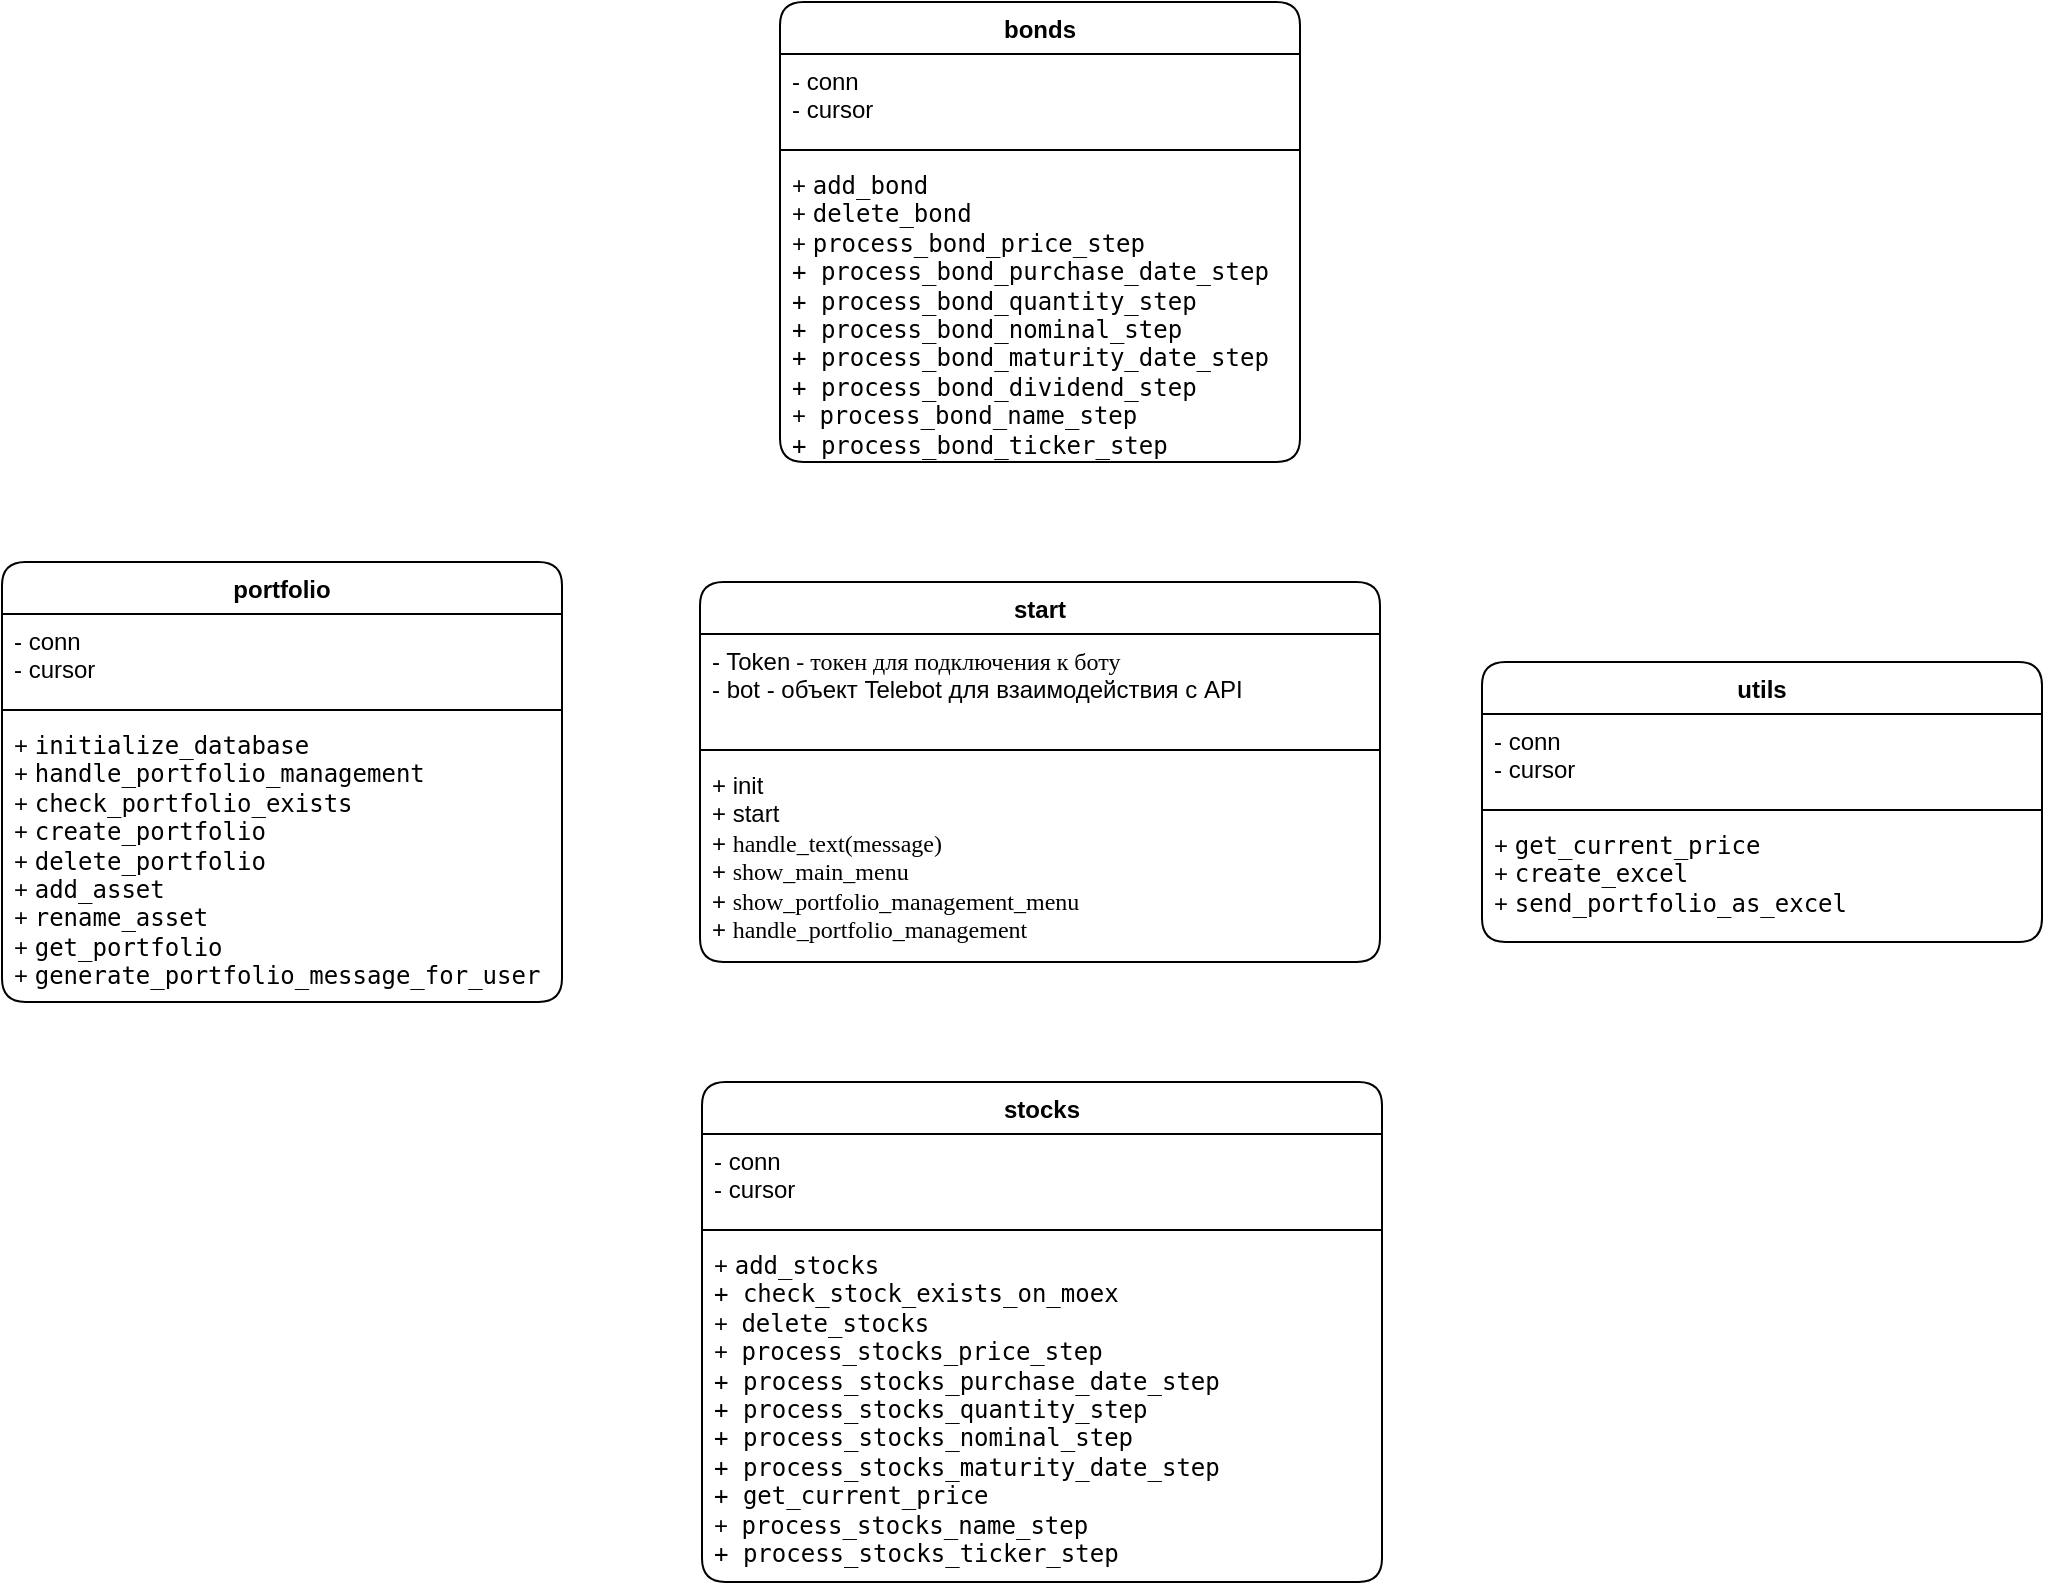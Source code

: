<mxfile version="24.6.3" type="github">
  <diagram name="Страница — 1" id="xRSdvRxJrNmCGM3WcUf1">
    <mxGraphModel dx="1363" dy="924" grid="1" gridSize="10" guides="1" tooltips="1" connect="1" arrows="1" fold="1" page="1" pageScale="1" pageWidth="827" pageHeight="1169" math="0" shadow="0">
      <root>
        <mxCell id="0" />
        <mxCell id="1" parent="0" />
        <mxCell id="P74wmA-sIqPXVvA1ZbQD-1" value="start" style="swimlane;fontStyle=1;align=center;verticalAlign=top;childLayout=stackLayout;horizontal=1;startSize=26;horizontalStack=0;resizeParent=1;resizeParentMax=0;resizeLast=0;collapsible=1;marginBottom=0;whiteSpace=wrap;html=1;rounded=1;glass=0;swimlaneLine=1;shadow=0;" vertex="1" parent="1">
          <mxGeometry x="419" y="590" width="340" height="190" as="geometry" />
        </mxCell>
        <mxCell id="P74wmA-sIqPXVvA1ZbQD-2" value="- Token&lt;span style=&quot;font-family: -webkit-standard;&quot;&gt;&lt;font style=&quot;font-size: 12px;&quot;&gt;&amp;nbsp;- токен для подключения к боту&lt;/font&gt;&lt;/span&gt;&lt;div&gt;- bot - объект Telebot для взаимодействия с API&lt;/div&gt;" style="text;strokeColor=none;fillColor=none;align=left;verticalAlign=top;spacingLeft=4;spacingRight=4;overflow=hidden;rotatable=0;points=[[0,0.5],[1,0.5]];portConstraint=eastwest;whiteSpace=wrap;html=1;rounded=0;" vertex="1" parent="P74wmA-sIqPXVvA1ZbQD-1">
          <mxGeometry y="26" width="340" height="54" as="geometry" />
        </mxCell>
        <mxCell id="P74wmA-sIqPXVvA1ZbQD-3" value="" style="line;strokeWidth=1;fillColor=none;align=left;verticalAlign=middle;spacingTop=-1;spacingLeft=3;spacingRight=3;rotatable=0;labelPosition=right;points=[];portConstraint=eastwest;strokeColor=inherit;" vertex="1" parent="P74wmA-sIqPXVvA1ZbQD-1">
          <mxGeometry y="80" width="340" height="8" as="geometry" />
        </mxCell>
        <mxCell id="P74wmA-sIqPXVvA1ZbQD-4" value="&lt;div style=&quot;&quot;&gt;+ init&lt;br&gt;+ start&lt;br&gt;+&amp;nbsp;&lt;span style=&quot;font-family: -webkit-standard;&quot;&gt;handle_text(message)&lt;/span&gt;&lt;/div&gt;&lt;div&gt;&lt;span style=&quot;&quot;&gt;+&amp;nbsp;&lt;/span&gt;&lt;span style=&quot;font-family: -webkit-standard;&quot;&gt;&lt;font style=&quot;font-size: 12px;&quot;&gt;show_main_menu&lt;/font&gt;&lt;/span&gt;&lt;/div&gt;&lt;div&gt;&lt;font style=&quot;font-size: 12px;&quot;&gt;+&amp;nbsp;&lt;span style=&quot;font-family: -webkit-standard;&quot;&gt;show_portfolio_management_menu&lt;/span&gt;&lt;br&gt;+&amp;nbsp;&lt;span style=&quot;font-family: -webkit-standard;&quot;&gt;handle_portfolio_management&lt;/span&gt;&lt;/font&gt;&lt;/div&gt;" style="text;strokeColor=none;fillColor=none;align=left;verticalAlign=top;spacingLeft=4;spacingRight=4;overflow=hidden;rotatable=0;points=[[0,0.5],[1,0.5]];portConstraint=eastwest;whiteSpace=wrap;html=1;" vertex="1" parent="P74wmA-sIqPXVvA1ZbQD-1">
          <mxGeometry y="88" width="340" height="102" as="geometry" />
        </mxCell>
        <mxCell id="P74wmA-sIqPXVvA1ZbQD-5" value="portfolio" style="swimlane;fontStyle=1;align=center;verticalAlign=top;childLayout=stackLayout;horizontal=1;startSize=26;horizontalStack=0;resizeParent=1;resizeParentMax=0;resizeLast=0;collapsible=1;marginBottom=0;whiteSpace=wrap;html=1;rounded=1;" vertex="1" parent="1">
          <mxGeometry x="70" y="580" width="280" height="220" as="geometry" />
        </mxCell>
        <mxCell id="P74wmA-sIqPXVvA1ZbQD-6" value="- conn&lt;div&gt;- cursor&lt;/div&gt;" style="text;strokeColor=none;fillColor=none;align=left;verticalAlign=top;spacingLeft=4;spacingRight=4;overflow=hidden;rotatable=0;points=[[0,0.5],[1,0.5]];portConstraint=eastwest;whiteSpace=wrap;html=1;" vertex="1" parent="P74wmA-sIqPXVvA1ZbQD-5">
          <mxGeometry y="26" width="280" height="44" as="geometry" />
        </mxCell>
        <mxCell id="P74wmA-sIqPXVvA1ZbQD-7" value="" style="line;strokeWidth=1;fillColor=none;align=left;verticalAlign=middle;spacingTop=-1;spacingLeft=3;spacingRight=3;rotatable=0;labelPosition=right;points=[];portConstraint=eastwest;strokeColor=inherit;" vertex="1" parent="P74wmA-sIqPXVvA1ZbQD-5">
          <mxGeometry y="70" width="280" height="8" as="geometry" />
        </mxCell>
        <mxCell id="P74wmA-sIqPXVvA1ZbQD-8" value="&lt;div&gt;+&amp;nbsp;&lt;span style=&quot;font-family: &amp;quot;JetBrains Mono&amp;quot;, monospace;&quot;&gt;initialize_database&lt;/span&gt;&lt;/div&gt;&lt;div&gt;+&amp;nbsp;&lt;span style=&quot;font-family: &amp;quot;JetBrains Mono&amp;quot;, monospace;&quot;&gt;handle_portfolio_management&lt;/span&gt;&lt;br&gt;+&amp;nbsp;&lt;span style=&quot;font-family: &amp;quot;JetBrains Mono&amp;quot;, monospace;&quot;&gt;check_portfolio_exists&lt;/span&gt;&lt;br&gt;+&amp;nbsp;&lt;span style=&quot;font-family: &amp;quot;JetBrains Mono&amp;quot;, monospace;&quot;&gt;create_portfolio&lt;/span&gt;&lt;/div&gt;&lt;div&gt;+&amp;nbsp;&lt;span style=&quot;font-family: &amp;quot;JetBrains Mono&amp;quot;, monospace;&quot;&gt;delete_portfolio&lt;/span&gt;&lt;/div&gt;&lt;div&gt;+&amp;nbsp;&lt;span style=&quot;font-family: &amp;quot;JetBrains Mono&amp;quot;, monospace;&quot;&gt;add_asset&lt;/span&gt;&lt;/div&gt;&lt;div&gt;+&amp;nbsp;&lt;span style=&quot;font-family: &amp;quot;JetBrains Mono&amp;quot;, monospace;&quot;&gt;rename_asset&lt;/span&gt;&lt;/div&gt;&lt;div&gt;+&amp;nbsp;&lt;span style=&quot;font-family: &amp;quot;JetBrains Mono&amp;quot;, monospace;&quot;&gt;get_portfolio&lt;/span&gt;&lt;/div&gt;&lt;div&gt;+&amp;nbsp;&lt;span style=&quot;font-family: &amp;quot;JetBrains Mono&amp;quot;, monospace;&quot;&gt;generate_portfolio_message_for_user&lt;/span&gt;&lt;/div&gt;&lt;div&gt;&lt;br&gt;&lt;/div&gt;" style="text;strokeColor=none;fillColor=none;align=left;verticalAlign=top;spacingLeft=4;spacingRight=4;overflow=hidden;rotatable=0;points=[[0,0.5],[1,0.5]];portConstraint=eastwest;whiteSpace=wrap;html=1;" vertex="1" parent="P74wmA-sIqPXVvA1ZbQD-5">
          <mxGeometry y="78" width="280" height="142" as="geometry" />
        </mxCell>
        <mxCell id="P74wmA-sIqPXVvA1ZbQD-9" value="bonds" style="swimlane;fontStyle=1;align=center;verticalAlign=top;childLayout=stackLayout;horizontal=1;startSize=26;horizontalStack=0;resizeParent=1;resizeParentMax=0;resizeLast=0;collapsible=1;marginBottom=0;whiteSpace=wrap;html=1;rounded=1;" vertex="1" parent="1">
          <mxGeometry x="459" y="300" width="260" height="230" as="geometry" />
        </mxCell>
        <mxCell id="P74wmA-sIqPXVvA1ZbQD-10" value="- conn&lt;div&gt;- cursor&lt;/div&gt;" style="text;strokeColor=none;fillColor=none;align=left;verticalAlign=top;spacingLeft=4;spacingRight=4;overflow=hidden;rotatable=0;points=[[0,0.5],[1,0.5]];portConstraint=eastwest;whiteSpace=wrap;html=1;" vertex="1" parent="P74wmA-sIqPXVvA1ZbQD-9">
          <mxGeometry y="26" width="260" height="44" as="geometry" />
        </mxCell>
        <mxCell id="P74wmA-sIqPXVvA1ZbQD-11" value="" style="line;strokeWidth=1;fillColor=none;align=left;verticalAlign=middle;spacingTop=-1;spacingLeft=3;spacingRight=3;rotatable=0;labelPosition=right;points=[];portConstraint=eastwest;strokeColor=inherit;" vertex="1" parent="P74wmA-sIqPXVvA1ZbQD-9">
          <mxGeometry y="70" width="260" height="8" as="geometry" />
        </mxCell>
        <mxCell id="P74wmA-sIqPXVvA1ZbQD-12" value="&lt;div&gt;+&amp;nbsp;&lt;span style=&quot;font-family: &amp;quot;JetBrains Mono&amp;quot;, monospace;&quot;&gt;add_bond&lt;/span&gt;&lt;/div&gt;&lt;div&gt;+&amp;nbsp;&lt;span style=&quot;font-family: &amp;quot;JetBrains Mono&amp;quot;, monospace;&quot;&gt;delete_bond&lt;/span&gt;&lt;br&gt;+&amp;nbsp;&lt;span style=&quot;font-family: &amp;quot;JetBrains Mono&amp;quot;, monospace;&quot;&gt;process_bond_price_step&lt;/span&gt;&lt;br&gt;&lt;/div&gt;&lt;div&gt;&lt;span style=&quot;font-family: &amp;quot;JetBrains Mono&amp;quot;, monospace;&quot;&gt;+&amp;nbsp;&lt;/span&gt;&lt;span style=&quot;font-family: &amp;quot;JetBrains Mono&amp;quot;, monospace;&quot;&gt;process_bond_purchase_date_step&lt;/span&gt;&lt;/div&gt;&lt;div&gt;&lt;span style=&quot;font-family: &amp;quot;JetBrains Mono&amp;quot;, monospace;&quot;&gt;+&amp;nbsp;&lt;/span&gt;&lt;span style=&quot;font-family: &amp;quot;JetBrains Mono&amp;quot;, monospace;&quot;&gt;process_bond_quantity_step&lt;/span&gt;&lt;/div&gt;&lt;div&gt;&lt;span style=&quot;font-family: &amp;quot;JetBrains Mono&amp;quot;, monospace;&quot;&gt;+&amp;nbsp;&lt;/span&gt;&lt;span style=&quot;font-family: &amp;quot;JetBrains Mono&amp;quot;, monospace;&quot;&gt;process_bond_nominal_step&lt;/span&gt;&lt;/div&gt;&lt;div&gt;&lt;span style=&quot;font-family: &amp;quot;JetBrains Mono&amp;quot;, monospace;&quot;&gt;+&amp;nbsp;&lt;/span&gt;&lt;span style=&quot;font-family: &amp;quot;JetBrains Mono&amp;quot;, monospace;&quot;&gt;process_bond_maturity_date_step&lt;/span&gt;&lt;/div&gt;&lt;div&gt;&lt;span style=&quot;font-family: &amp;quot;JetBrains Mono&amp;quot;, monospace;&quot;&gt;+&amp;nbsp;&lt;/span&gt;&lt;span style=&quot;font-family: &amp;quot;JetBrains Mono&amp;quot;, monospace;&quot;&gt;process_bond_dividend_step&lt;/span&gt;&lt;/div&gt;&lt;div&gt;+ &amp;nbsp;&lt;span style=&quot;font-family: &amp;quot;JetBrains Mono&amp;quot;, monospace;&quot;&gt;process_bond_name_step&lt;/span&gt;&lt;/div&gt;&lt;div&gt;&lt;span style=&quot;font-family: &amp;quot;JetBrains Mono&amp;quot;, monospace;&quot;&gt;+&amp;nbsp;&lt;/span&gt;&lt;span style=&quot;font-family: &amp;quot;JetBrains Mono&amp;quot;, monospace;&quot;&gt;process_bond_ticker_step&lt;/span&gt;&lt;/div&gt;" style="text;strokeColor=none;fillColor=none;align=left;verticalAlign=top;spacingLeft=4;spacingRight=4;overflow=hidden;rotatable=0;points=[[0,0.5],[1,0.5]];portConstraint=eastwest;whiteSpace=wrap;html=1;" vertex="1" parent="P74wmA-sIqPXVvA1ZbQD-9">
          <mxGeometry y="78" width="260" height="152" as="geometry" />
        </mxCell>
        <mxCell id="P74wmA-sIqPXVvA1ZbQD-13" value="utils" style="swimlane;fontStyle=1;align=center;verticalAlign=top;childLayout=stackLayout;horizontal=1;startSize=26;horizontalStack=0;resizeParent=1;resizeParentMax=0;resizeLast=0;collapsible=1;marginBottom=0;whiteSpace=wrap;html=1;rounded=1;" vertex="1" parent="1">
          <mxGeometry x="810" y="630" width="280" height="140" as="geometry" />
        </mxCell>
        <mxCell id="P74wmA-sIqPXVvA1ZbQD-14" value="- conn&lt;div&gt;- cursor&lt;/div&gt;" style="text;strokeColor=none;fillColor=none;align=left;verticalAlign=top;spacingLeft=4;spacingRight=4;overflow=hidden;rotatable=0;points=[[0,0.5],[1,0.5]];portConstraint=eastwest;whiteSpace=wrap;html=1;" vertex="1" parent="P74wmA-sIqPXVvA1ZbQD-13">
          <mxGeometry y="26" width="280" height="44" as="geometry" />
        </mxCell>
        <mxCell id="P74wmA-sIqPXVvA1ZbQD-15" value="" style="line;strokeWidth=1;fillColor=none;align=left;verticalAlign=middle;spacingTop=-1;spacingLeft=3;spacingRight=3;rotatable=0;labelPosition=right;points=[];portConstraint=eastwest;strokeColor=inherit;" vertex="1" parent="P74wmA-sIqPXVvA1ZbQD-13">
          <mxGeometry y="70" width="280" height="8" as="geometry" />
        </mxCell>
        <mxCell id="P74wmA-sIqPXVvA1ZbQD-16" value="&lt;div&gt;+&amp;nbsp;&lt;span style=&quot;font-family: &amp;quot;JetBrains Mono&amp;quot;, monospace;&quot;&gt;get_current_price&lt;/span&gt;&lt;/div&gt;&lt;div&gt;+&amp;nbsp;&lt;span style=&quot;font-family: &amp;quot;JetBrains Mono&amp;quot;, monospace;&quot;&gt;create_excel&lt;/span&gt;&lt;br&gt;+&amp;nbsp;&lt;span style=&quot;font-family: &amp;quot;JetBrains Mono&amp;quot;, monospace;&quot;&gt;send_portfolio_as_excel&lt;/span&gt;&lt;br&gt;&lt;/div&gt;&lt;div&gt;&lt;br&gt;&lt;/div&gt;" style="text;strokeColor=none;fillColor=none;align=left;verticalAlign=top;spacingLeft=4;spacingRight=4;overflow=hidden;rotatable=0;points=[[0,0.5],[1,0.5]];portConstraint=eastwest;whiteSpace=wrap;html=1;" vertex="1" parent="P74wmA-sIqPXVvA1ZbQD-13">
          <mxGeometry y="78" width="280" height="62" as="geometry" />
        </mxCell>
        <mxCell id="P74wmA-sIqPXVvA1ZbQD-17" value="stocks" style="swimlane;fontStyle=1;align=center;verticalAlign=top;childLayout=stackLayout;horizontal=1;startSize=26;horizontalStack=0;resizeParent=1;resizeParentMax=0;resizeLast=0;collapsible=1;marginBottom=0;whiteSpace=wrap;html=1;rounded=1;" vertex="1" parent="1">
          <mxGeometry x="420" y="840" width="340" height="250" as="geometry" />
        </mxCell>
        <mxCell id="P74wmA-sIqPXVvA1ZbQD-18" value="- conn&lt;div&gt;- cursor&lt;/div&gt;" style="text;strokeColor=none;fillColor=none;align=left;verticalAlign=top;spacingLeft=4;spacingRight=4;overflow=hidden;rotatable=0;points=[[0,0.5],[1,0.5]];portConstraint=eastwest;whiteSpace=wrap;html=1;" vertex="1" parent="P74wmA-sIqPXVvA1ZbQD-17">
          <mxGeometry y="26" width="340" height="44" as="geometry" />
        </mxCell>
        <mxCell id="P74wmA-sIqPXVvA1ZbQD-19" value="" style="line;strokeWidth=1;fillColor=none;align=left;verticalAlign=middle;spacingTop=-1;spacingLeft=3;spacingRight=3;rotatable=0;labelPosition=right;points=[];portConstraint=eastwest;strokeColor=inherit;" vertex="1" parent="P74wmA-sIqPXVvA1ZbQD-17">
          <mxGeometry y="70" width="340" height="8" as="geometry" />
        </mxCell>
        <mxCell id="P74wmA-sIqPXVvA1ZbQD-20" value="&lt;div&gt;+&amp;nbsp;&lt;span style=&quot;font-family: &amp;quot;JetBrains Mono&amp;quot;, monospace;&quot;&gt;add_stocks&lt;/span&gt;&lt;/div&gt;&lt;div&gt;&lt;span style=&quot;font-family: &amp;quot;JetBrains Mono&amp;quot;, monospace;&quot;&gt;+&amp;nbsp;&lt;/span&gt;&lt;span style=&quot;font-family: &amp;quot;JetBrains Mono&amp;quot;, monospace;&quot;&gt;check_stock_exists_on_moex&lt;/span&gt;&lt;/div&gt;&lt;div&gt;+ &amp;nbsp;&lt;span style=&quot;font-family: &amp;quot;JetBrains Mono&amp;quot;, monospace;&quot;&gt;delete_stocks&lt;/span&gt;&lt;br&gt;+ &amp;nbsp;&lt;span style=&quot;font-family: &amp;quot;JetBrains Mono&amp;quot;, monospace;&quot;&gt;process_stocks_price_step&lt;/span&gt;&lt;br&gt;&lt;/div&gt;&lt;div&gt;&lt;span style=&quot;font-family: &amp;quot;JetBrains Mono&amp;quot;, monospace;&quot;&gt;+&amp;nbsp;&lt;/span&gt;&lt;span style=&quot;font-family: &amp;quot;JetBrains Mono&amp;quot;, monospace;&quot;&gt;process_&lt;/span&gt;&lt;span style=&quot;font-family: &amp;quot;JetBrains Mono&amp;quot;, monospace;&quot;&gt;stocks&lt;/span&gt;&lt;span style=&quot;font-family: &amp;quot;JetBrains Mono&amp;quot;, monospace;&quot;&gt;_purchase_date_step&lt;/span&gt;&lt;/div&gt;&lt;div&gt;&lt;span style=&quot;font-family: &amp;quot;JetBrains Mono&amp;quot;, monospace;&quot;&gt;+&amp;nbsp;&lt;/span&gt;&lt;span style=&quot;font-family: &amp;quot;JetBrains Mono&amp;quot;, monospace;&quot;&gt;process_stocks_quantity_step&lt;/span&gt;&lt;/div&gt;&lt;div&gt;&lt;span style=&quot;font-family: &amp;quot;JetBrains Mono&amp;quot;, monospace;&quot;&gt;+&amp;nbsp;&lt;/span&gt;&lt;span style=&quot;font-family: &amp;quot;JetBrains Mono&amp;quot;, monospace;&quot;&gt;process_&lt;/span&gt;&lt;span style=&quot;font-family: &amp;quot;JetBrains Mono&amp;quot;, monospace;&quot;&gt;stocks&lt;/span&gt;&lt;span style=&quot;font-family: &amp;quot;JetBrains Mono&amp;quot;, monospace;&quot;&gt;_nominal_step&lt;/span&gt;&lt;/div&gt;&lt;div&gt;&lt;span style=&quot;font-family: &amp;quot;JetBrains Mono&amp;quot;, monospace;&quot;&gt;+&amp;nbsp;&lt;/span&gt;&lt;span style=&quot;font-family: &amp;quot;JetBrains Mono&amp;quot;, monospace;&quot;&gt;process_&lt;/span&gt;&lt;span style=&quot;font-family: &amp;quot;JetBrains Mono&amp;quot;, monospace;&quot;&gt;stocks&lt;/span&gt;&lt;span style=&quot;font-family: &amp;quot;JetBrains Mono&amp;quot;, monospace;&quot;&gt;_maturity_date_step&lt;/span&gt;&lt;/div&gt;&lt;div&gt;&lt;span style=&quot;font-family: &amp;quot;JetBrains Mono&amp;quot;, monospace;&quot;&gt;+&amp;nbsp;&lt;/span&gt;&lt;span style=&quot;font-family: &amp;quot;JetBrains Mono&amp;quot;, monospace;&quot;&gt;get_current_price&lt;/span&gt;&lt;/div&gt;&lt;div&gt;+ &amp;nbsp;&lt;span style=&quot;font-family: &amp;quot;JetBrains Mono&amp;quot;, monospace;&quot;&gt;process_&lt;/span&gt;&lt;span style=&quot;font-family: &amp;quot;JetBrains Mono&amp;quot;, monospace;&quot;&gt;stocks&lt;/span&gt;&lt;span style=&quot;font-family: &amp;quot;JetBrains Mono&amp;quot;, monospace;&quot;&gt;_name_step&lt;/span&gt;&lt;/div&gt;&lt;div&gt;&lt;span style=&quot;font-family: &amp;quot;JetBrains Mono&amp;quot;, monospace;&quot;&gt;+&amp;nbsp;&lt;/span&gt;&lt;span style=&quot;font-family: &amp;quot;JetBrains Mono&amp;quot;, monospace;&quot;&gt;process_&lt;/span&gt;&lt;span style=&quot;font-family: &amp;quot;JetBrains Mono&amp;quot;, monospace;&quot;&gt;stocks&lt;/span&gt;&lt;span style=&quot;font-family: &amp;quot;JetBrains Mono&amp;quot;, monospace;&quot;&gt;_ticker_step&lt;/span&gt;&lt;/div&gt;" style="text;strokeColor=none;fillColor=none;align=left;verticalAlign=top;spacingLeft=4;spacingRight=4;overflow=hidden;rotatable=0;points=[[0,0.5],[1,0.5]];portConstraint=eastwest;whiteSpace=wrap;html=1;" vertex="1" parent="P74wmA-sIqPXVvA1ZbQD-17">
          <mxGeometry y="78" width="340" height="172" as="geometry" />
        </mxCell>
      </root>
    </mxGraphModel>
  </diagram>
</mxfile>
